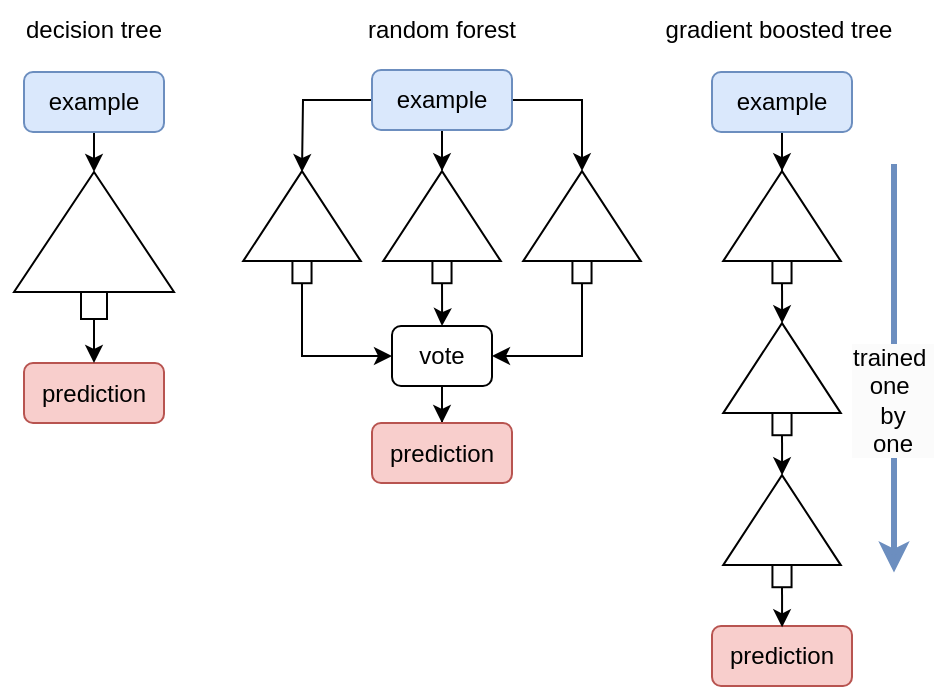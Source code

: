 <mxfile version="25.0.3">
  <diagram name="Page-1" id="UeWCk0IbnvrhhiWeiUJi">
    <mxGraphModel dx="750" dy="445" grid="1" gridSize="10" guides="1" tooltips="1" connect="1" arrows="1" fold="1" page="1" pageScale="1" pageWidth="827" pageHeight="1169" math="0" shadow="0">
      <root>
        <mxCell id="0" />
        <mxCell id="1" parent="0" />
        <mxCell id="PNV96j3bK7je-6W51t46-6" value="" style="group;fillColor=default;" parent="1" vertex="1" connectable="0">
          <mxGeometry x="186" y="131" width="80" height="75.5" as="geometry" />
        </mxCell>
        <mxCell id="PNV96j3bK7je-6W51t46-3" value="" style="rounded=0;whiteSpace=wrap;html=1;rotation=90;" parent="PNV96j3bK7je-6W51t46-6" vertex="1">
          <mxGeometry x="32.5" y="59.5" width="15" height="13" as="geometry" />
        </mxCell>
        <mxCell id="PNV96j3bK7je-6W51t46-1" value="" style="triangle;whiteSpace=wrap;html=1;rotation=-90;" parent="PNV96j3bK7je-6W51t46-6" vertex="1">
          <mxGeometry x="10" y="-10" width="60" height="80" as="geometry" />
        </mxCell>
        <mxCell id="PNV96j3bK7je-6W51t46-7" value="" style="group" parent="1" vertex="1" connectable="0">
          <mxGeometry x="300" y="131" width="60" height="55.5" as="geometry" />
        </mxCell>
        <mxCell id="PNV96j3bK7je-6W51t46-9" value="" style="rounded=0;whiteSpace=wrap;html=1;rotation=90;" parent="PNV96j3bK7je-6W51t46-7" vertex="1">
          <mxGeometry x="24.375" y="45.209" width="11.25" height="9.556" as="geometry" />
        </mxCell>
        <mxCell id="PNV96j3bK7je-6W51t46-8" value="" style="triangle;whiteSpace=wrap;html=1;rotation=-90;" parent="PNV96j3bK7je-6W51t46-7" vertex="1">
          <mxGeometry x="7.5" y="-7.351" width="45" height="58.808" as="geometry" />
        </mxCell>
        <mxCell id="PNV96j3bK7je-6W51t46-10" value="" style="group" parent="1" vertex="1" connectable="0">
          <mxGeometry x="370" y="131" width="60" height="55.5" as="geometry" />
        </mxCell>
        <mxCell id="PNV96j3bK7je-6W51t46-12" value="" style="rounded=0;whiteSpace=wrap;html=1;rotation=90;" parent="PNV96j3bK7je-6W51t46-10" vertex="1">
          <mxGeometry x="24.375" y="45.209" width="11.25" height="9.556" as="geometry" />
        </mxCell>
        <mxCell id="PNV96j3bK7je-6W51t46-11" value="" style="triangle;whiteSpace=wrap;html=1;rotation=-90;" parent="PNV96j3bK7je-6W51t46-10" vertex="1">
          <mxGeometry x="7.5" y="-7.351" width="45" height="58.808" as="geometry" />
        </mxCell>
        <mxCell id="PNV96j3bK7je-6W51t46-13" value="" style="group" parent="1" vertex="1" connectable="0">
          <mxGeometry x="440" y="131" width="60" height="55.5" as="geometry" />
        </mxCell>
        <mxCell id="PNV96j3bK7je-6W51t46-15" value="" style="rounded=0;whiteSpace=wrap;html=1;rotation=90;" parent="PNV96j3bK7je-6W51t46-13" vertex="1">
          <mxGeometry x="24.375" y="45.209" width="11.25" height="9.556" as="geometry" />
        </mxCell>
        <mxCell id="PNV96j3bK7je-6W51t46-14" value="" style="triangle;whiteSpace=wrap;html=1;rotation=-90;" parent="PNV96j3bK7je-6W51t46-13" vertex="1">
          <mxGeometry x="7.5" y="-7.351" width="45" height="58.808" as="geometry" />
        </mxCell>
        <mxCell id="PNV96j3bK7je-6W51t46-16" value="" style="group" parent="1" vertex="1" connectable="0">
          <mxGeometry x="540" y="131" width="60" height="55.5" as="geometry" />
        </mxCell>
        <mxCell id="PNV96j3bK7je-6W51t46-18" value="" style="rounded=0;whiteSpace=wrap;html=1;rotation=90;" parent="PNV96j3bK7je-6W51t46-16" vertex="1">
          <mxGeometry x="24.375" y="45.209" width="11.25" height="9.556" as="geometry" />
        </mxCell>
        <mxCell id="PNV96j3bK7je-6W51t46-17" value="" style="triangle;whiteSpace=wrap;html=1;rotation=-90;" parent="PNV96j3bK7je-6W51t46-16" vertex="1">
          <mxGeometry x="7.5" y="-7.351" width="45" height="58.808" as="geometry" />
        </mxCell>
        <mxCell id="PNV96j3bK7je-6W51t46-19" value="" style="group" parent="1" vertex="1" connectable="0">
          <mxGeometry x="540" y="207" width="60" height="55.5" as="geometry" />
        </mxCell>
        <mxCell id="PNV96j3bK7je-6W51t46-21" value="" style="rounded=0;whiteSpace=wrap;html=1;rotation=90;" parent="PNV96j3bK7je-6W51t46-19" vertex="1">
          <mxGeometry x="24.375" y="45.209" width="11.25" height="9.556" as="geometry" />
        </mxCell>
        <mxCell id="PNV96j3bK7je-6W51t46-20" value="" style="triangle;whiteSpace=wrap;html=1;rotation=-90;" parent="PNV96j3bK7je-6W51t46-19" vertex="1">
          <mxGeometry x="7.5" y="-7.351" width="45" height="58.808" as="geometry" />
        </mxCell>
        <mxCell id="PNV96j3bK7je-6W51t46-22" value="" style="group" parent="1" vertex="1" connectable="0">
          <mxGeometry x="540" y="283" width="60" height="55.5" as="geometry" />
        </mxCell>
        <mxCell id="PNV96j3bK7je-6W51t46-24" value="" style="rounded=0;whiteSpace=wrap;html=1;rotation=90;" parent="PNV96j3bK7je-6W51t46-22" vertex="1">
          <mxGeometry x="24.375" y="45.209" width="11.25" height="9.556" as="geometry" />
        </mxCell>
        <mxCell id="PNV96j3bK7je-6W51t46-23" value="" style="triangle;whiteSpace=wrap;html=1;rotation=-90;" parent="PNV96j3bK7je-6W51t46-22" vertex="1">
          <mxGeometry x="7.5" y="-7.351" width="45" height="58.808" as="geometry" />
        </mxCell>
        <mxCell id="PNV96j3bK7je-6W51t46-26" style="edgeStyle=orthogonalEdgeStyle;rounded=0;orthogonalLoop=1;jettySize=auto;html=1;exitX=0.5;exitY=1;exitDx=0;exitDy=0;entryX=1;entryY=0.5;entryDx=0;entryDy=0;" parent="1" source="PNV96j3bK7je-6W51t46-25" target="PNV96j3bK7je-6W51t46-1" edge="1">
          <mxGeometry relative="1" as="geometry" />
        </mxCell>
        <mxCell id="PNV96j3bK7je-6W51t46-25" value="example" style="rounded=1;whiteSpace=wrap;html=1;fillColor=#dae8fc;strokeColor=#6c8ebf;" parent="1" vertex="1">
          <mxGeometry x="191" y="81" width="70" height="30" as="geometry" />
        </mxCell>
        <mxCell id="PNV96j3bK7je-6W51t46-27" value="prediction" style="rounded=1;whiteSpace=wrap;html=1;fillColor=#f8cecc;strokeColor=#b85450;" parent="1" vertex="1">
          <mxGeometry x="191" y="226.5" width="70" height="30" as="geometry" />
        </mxCell>
        <mxCell id="PNV96j3bK7je-6W51t46-28" style="edgeStyle=orthogonalEdgeStyle;rounded=0;orthogonalLoop=1;jettySize=auto;html=1;" parent="1" source="PNV96j3bK7je-6W51t46-3" target="PNV96j3bK7je-6W51t46-27" edge="1">
          <mxGeometry relative="1" as="geometry" />
        </mxCell>
        <mxCell id="PNV96j3bK7je-6W51t46-30" style="edgeStyle=orthogonalEdgeStyle;rounded=0;orthogonalLoop=1;jettySize=auto;html=1;" parent="1" source="PNV96j3bK7je-6W51t46-29" edge="1">
          <mxGeometry relative="1" as="geometry">
            <mxPoint x="330" y="131" as="targetPoint" />
          </mxGeometry>
        </mxCell>
        <mxCell id="PNV96j3bK7je-6W51t46-31" style="edgeStyle=orthogonalEdgeStyle;rounded=0;orthogonalLoop=1;jettySize=auto;html=1;entryX=1;entryY=0.5;entryDx=0;entryDy=0;" parent="1" source="PNV96j3bK7je-6W51t46-29" target="PNV96j3bK7je-6W51t46-11" edge="1">
          <mxGeometry relative="1" as="geometry" />
        </mxCell>
        <mxCell id="PNV96j3bK7je-6W51t46-33" style="edgeStyle=orthogonalEdgeStyle;rounded=0;orthogonalLoop=1;jettySize=auto;html=1;entryX=1;entryY=0.5;entryDx=0;entryDy=0;" parent="1" source="PNV96j3bK7je-6W51t46-29" target="PNV96j3bK7je-6W51t46-14" edge="1">
          <mxGeometry relative="1" as="geometry" />
        </mxCell>
        <mxCell id="PNV96j3bK7je-6W51t46-29" value="example" style="rounded=1;whiteSpace=wrap;html=1;fillColor=#dae8fc;strokeColor=#6c8ebf;" parent="1" vertex="1">
          <mxGeometry x="365" y="80" width="70" height="30" as="geometry" />
        </mxCell>
        <mxCell id="PNV96j3bK7je-6W51t46-40" style="edgeStyle=orthogonalEdgeStyle;rounded=0;orthogonalLoop=1;jettySize=auto;html=1;entryX=0.5;entryY=0;entryDx=0;entryDy=0;" parent="1" source="PNV96j3bK7je-6W51t46-34" target="PNV96j3bK7je-6W51t46-39" edge="1">
          <mxGeometry relative="1" as="geometry" />
        </mxCell>
        <mxCell id="PNV96j3bK7je-6W51t46-34" value="vote" style="rounded=1;whiteSpace=wrap;html=1;" parent="1" vertex="1">
          <mxGeometry x="375" y="208" width="50" height="30" as="geometry" />
        </mxCell>
        <mxCell id="PNV96j3bK7je-6W51t46-35" style="edgeStyle=orthogonalEdgeStyle;rounded=0;orthogonalLoop=1;jettySize=auto;html=1;entryX=0;entryY=0.5;entryDx=0;entryDy=0;exitX=1;exitY=0.5;exitDx=0;exitDy=0;" parent="1" source="PNV96j3bK7je-6W51t46-9" target="PNV96j3bK7je-6W51t46-34" edge="1">
          <mxGeometry relative="1" as="geometry">
            <mxPoint x="330" y="191" as="sourcePoint" />
          </mxGeometry>
        </mxCell>
        <mxCell id="PNV96j3bK7je-6W51t46-36" style="edgeStyle=orthogonalEdgeStyle;rounded=0;orthogonalLoop=1;jettySize=auto;html=1;entryX=0.5;entryY=0;entryDx=0;entryDy=0;" parent="1" source="PNV96j3bK7je-6W51t46-12" target="PNV96j3bK7je-6W51t46-34" edge="1">
          <mxGeometry relative="1" as="geometry" />
        </mxCell>
        <mxCell id="PNV96j3bK7je-6W51t46-37" style="edgeStyle=orthogonalEdgeStyle;rounded=0;orthogonalLoop=1;jettySize=auto;html=1;entryX=1;entryY=0.5;entryDx=0;entryDy=0;exitX=1;exitY=0.5;exitDx=0;exitDy=0;" parent="1" source="PNV96j3bK7je-6W51t46-15" target="PNV96j3bK7je-6W51t46-34" edge="1">
          <mxGeometry relative="1" as="geometry" />
        </mxCell>
        <mxCell id="PNV96j3bK7je-6W51t46-39" value="prediction" style="rounded=1;whiteSpace=wrap;html=1;fillColor=#f8cecc;strokeColor=#b85450;" parent="1" vertex="1">
          <mxGeometry x="365" y="256.5" width="70" height="30" as="geometry" />
        </mxCell>
        <mxCell id="PNV96j3bK7je-6W51t46-42" style="edgeStyle=orthogonalEdgeStyle;rounded=0;orthogonalLoop=1;jettySize=auto;html=1;entryX=1;entryY=0.5;entryDx=0;entryDy=0;" parent="1" source="PNV96j3bK7je-6W51t46-41" target="PNV96j3bK7je-6W51t46-17" edge="1">
          <mxGeometry relative="1" as="geometry" />
        </mxCell>
        <mxCell id="PNV96j3bK7je-6W51t46-41" value="example" style="rounded=1;whiteSpace=wrap;html=1;fillColor=#dae8fc;strokeColor=#6c8ebf;" parent="1" vertex="1">
          <mxGeometry x="535" y="81" width="70" height="30" as="geometry" />
        </mxCell>
        <mxCell id="PNV96j3bK7je-6W51t46-43" style="edgeStyle=orthogonalEdgeStyle;rounded=0;orthogonalLoop=1;jettySize=auto;html=1;entryX=1;entryY=0.5;entryDx=0;entryDy=0;" parent="1" source="PNV96j3bK7je-6W51t46-18" target="PNV96j3bK7je-6W51t46-20" edge="1">
          <mxGeometry relative="1" as="geometry" />
        </mxCell>
        <mxCell id="PNV96j3bK7je-6W51t46-44" style="edgeStyle=orthogonalEdgeStyle;rounded=0;orthogonalLoop=1;jettySize=auto;html=1;entryX=1;entryY=0.5;entryDx=0;entryDy=0;" parent="1" source="PNV96j3bK7je-6W51t46-21" target="PNV96j3bK7je-6W51t46-23" edge="1">
          <mxGeometry relative="1" as="geometry" />
        </mxCell>
        <mxCell id="PNV96j3bK7je-6W51t46-45" value="prediction" style="rounded=1;whiteSpace=wrap;html=1;fillColor=#f8cecc;strokeColor=#b85450;" parent="1" vertex="1">
          <mxGeometry x="535" y="358" width="70" height="30" as="geometry" />
        </mxCell>
        <mxCell id="PNV96j3bK7je-6W51t46-46" style="edgeStyle=orthogonalEdgeStyle;rounded=0;orthogonalLoop=1;jettySize=auto;html=1;entryX=0.5;entryY=0;entryDx=0;entryDy=0;" parent="1" source="PNV96j3bK7je-6W51t46-24" target="PNV96j3bK7je-6W51t46-45" edge="1">
          <mxGeometry relative="1" as="geometry" />
        </mxCell>
        <mxCell id="PNV96j3bK7je-6W51t46-48" value="decision tree" style="text;strokeColor=none;align=center;fillColor=none;html=1;verticalAlign=middle;whiteSpace=wrap;rounded=0;" parent="1" vertex="1">
          <mxGeometry x="179" y="45" width="94" height="30" as="geometry" />
        </mxCell>
        <mxCell id="PNV96j3bK7je-6W51t46-49" value="random&amp;nbsp;&lt;span style=&quot;background-color: initial;&quot;&gt;forest&lt;/span&gt;" style="text;strokeColor=none;align=center;fillColor=none;html=1;verticalAlign=middle;whiteSpace=wrap;rounded=0;" parent="1" vertex="1">
          <mxGeometry x="340" y="45" width="120" height="30" as="geometry" />
        </mxCell>
        <mxCell id="PNV96j3bK7je-6W51t46-50" value="gradient boosted tree" style="text;strokeColor=none;align=center;fillColor=none;html=1;verticalAlign=middle;whiteSpace=wrap;rounded=0;" parent="1" vertex="1">
          <mxGeometry x="500" y="45" width="137" height="30" as="geometry" />
        </mxCell>
        <mxCell id="ZgFEMH9Yw0MbNzgaxTn6-14" value="" style="endArrow=classic;html=1;rounded=0;fillColor=#dae8fc;strokeColor=#6c8ebf;strokeWidth=3;" edge="1" parent="1">
          <mxGeometry width="50" height="50" relative="1" as="geometry">
            <mxPoint x="626" y="127" as="sourcePoint" />
            <mxPoint x="626" y="331.25" as="targetPoint" />
          </mxGeometry>
        </mxCell>
        <mxCell id="ZgFEMH9Yw0MbNzgaxTn6-15" value="&lt;span style=&quot;font-size: 12px; text-wrap-mode: wrap; background-color: rgb(251, 251, 251);&quot;&gt;trained&amp;nbsp;&lt;/span&gt;&lt;div style=&quot;font-size: 12px; text-wrap-mode: wrap; background-color: rgb(251, 251, 251);&quot;&gt;one&amp;nbsp;&lt;/div&gt;&lt;div style=&quot;font-size: 12px; text-wrap-mode: wrap; background-color: rgb(251, 251, 251);&quot;&gt;by&lt;/div&gt;&lt;div style=&quot;font-size: 12px; text-wrap-mode: wrap; background-color: rgb(251, 251, 251);&quot;&gt;one&lt;/div&gt;" style="edgeLabel;html=1;align=center;verticalAlign=middle;resizable=0;points=[];" vertex="1" connectable="0" parent="ZgFEMH9Yw0MbNzgaxTn6-14">
          <mxGeometry x="0.144" y="-1" relative="1" as="geometry">
            <mxPoint y="1" as="offset" />
          </mxGeometry>
        </mxCell>
      </root>
    </mxGraphModel>
  </diagram>
</mxfile>

